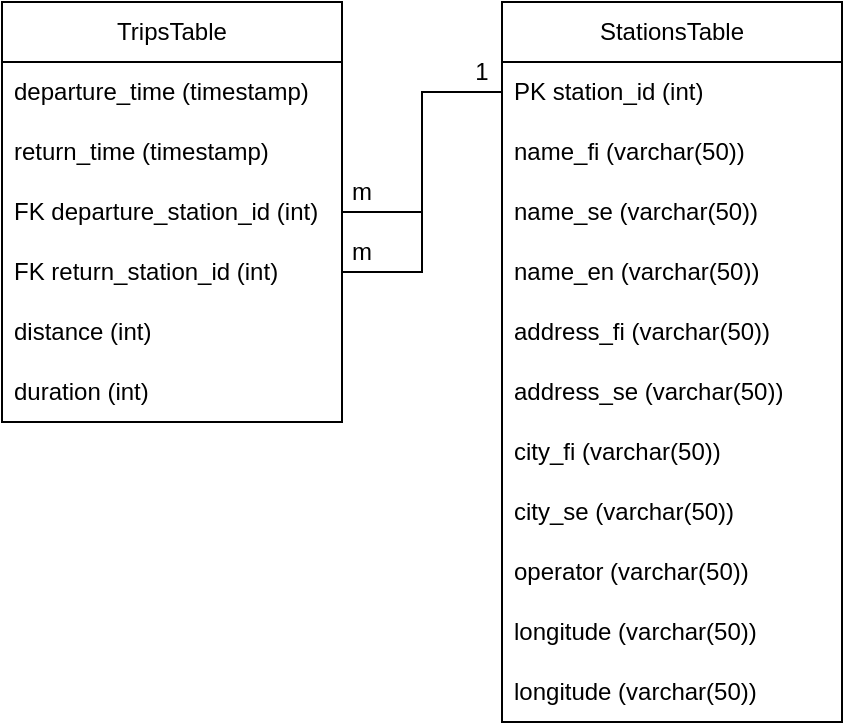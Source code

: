 <mxfile version="20.6.2" type="device"><diagram name="Page-1" id="2ca16b54-16f6-2749-3443-fa8db7711227"><mxGraphModel dx="624" dy="890" grid="1" gridSize="10" guides="1" tooltips="1" connect="1" arrows="1" fold="1" page="1" pageScale="1" pageWidth="1100" pageHeight="850" background="none" math="0" shadow="0"><root><mxCell id="0"/><mxCell id="1" parent="0"/><mxCell id="u5-ggm0YctupBtQH9axP-1" value="TripsTable" style="swimlane;fontStyle=0;childLayout=stackLayout;horizontal=1;startSize=30;horizontalStack=0;resizeParent=1;resizeParentMax=0;resizeLast=0;collapsible=1;marginBottom=0;whiteSpace=wrap;html=1;" vertex="1" parent="1"><mxGeometry x="410" y="100" width="170" height="210" as="geometry"/></mxCell><mxCell id="u5-ggm0YctupBtQH9axP-3" value="departure_time (timestamp)" style="text;strokeColor=none;fillColor=none;align=left;verticalAlign=middle;spacingLeft=4;spacingRight=4;overflow=hidden;points=[[0,0.5],[1,0.5]];portConstraint=eastwest;rotatable=0;whiteSpace=wrap;html=1;" vertex="1" parent="u5-ggm0YctupBtQH9axP-1"><mxGeometry y="30" width="170" height="30" as="geometry"/></mxCell><mxCell id="u5-ggm0YctupBtQH9axP-4" value="return_time (timestamp)" style="text;strokeColor=none;fillColor=none;align=left;verticalAlign=middle;spacingLeft=4;spacingRight=4;overflow=hidden;points=[[0,0.5],[1,0.5]];portConstraint=eastwest;rotatable=0;whiteSpace=wrap;html=1;" vertex="1" parent="u5-ggm0YctupBtQH9axP-1"><mxGeometry y="60" width="170" height="30" as="geometry"/></mxCell><mxCell id="u5-ggm0YctupBtQH9axP-5" value="FK departure_station_id (int)" style="text;strokeColor=none;fillColor=none;align=left;verticalAlign=middle;spacingLeft=4;spacingRight=4;overflow=hidden;points=[[0,0.5],[1,0.5]];portConstraint=eastwest;rotatable=0;whiteSpace=wrap;html=1;" vertex="1" parent="u5-ggm0YctupBtQH9axP-1"><mxGeometry y="90" width="170" height="30" as="geometry"/></mxCell><mxCell id="u5-ggm0YctupBtQH9axP-6" value="FK return_station_id (int)" style="text;strokeColor=none;fillColor=none;align=left;verticalAlign=middle;spacingLeft=4;spacingRight=4;overflow=hidden;points=[[0,0.5],[1,0.5]];portConstraint=eastwest;rotatable=0;whiteSpace=wrap;html=1;" vertex="1" parent="u5-ggm0YctupBtQH9axP-1"><mxGeometry y="120" width="170" height="30" as="geometry"/></mxCell><mxCell id="u5-ggm0YctupBtQH9axP-7" value="distance (int)" style="text;strokeColor=none;fillColor=none;align=left;verticalAlign=middle;spacingLeft=4;spacingRight=4;overflow=hidden;points=[[0,0.5],[1,0.5]];portConstraint=eastwest;rotatable=0;whiteSpace=wrap;html=1;" vertex="1" parent="u5-ggm0YctupBtQH9axP-1"><mxGeometry y="150" width="170" height="30" as="geometry"/></mxCell><mxCell id="u5-ggm0YctupBtQH9axP-8" value="duration (int)" style="text;strokeColor=none;fillColor=none;align=left;verticalAlign=middle;spacingLeft=4;spacingRight=4;overflow=hidden;points=[[0,0.5],[1,0.5]];portConstraint=eastwest;rotatable=0;whiteSpace=wrap;html=1;" vertex="1" parent="u5-ggm0YctupBtQH9axP-1"><mxGeometry y="180" width="170" height="30" as="geometry"/></mxCell><mxCell id="u5-ggm0YctupBtQH9axP-10" value="StationsTable" style="swimlane;fontStyle=0;childLayout=stackLayout;horizontal=1;startSize=30;horizontalStack=0;resizeParent=1;resizeParentMax=0;resizeLast=0;collapsible=1;marginBottom=0;whiteSpace=wrap;html=1;" vertex="1" parent="1"><mxGeometry x="660" y="100" width="170" height="360" as="geometry"/></mxCell><mxCell id="u5-ggm0YctupBtQH9axP-11" value="PK station_id (int)" style="text;strokeColor=none;fillColor=none;align=left;verticalAlign=middle;spacingLeft=4;spacingRight=4;overflow=hidden;points=[[0,0.5],[1,0.5]];portConstraint=eastwest;rotatable=0;whiteSpace=wrap;html=1;" vertex="1" parent="u5-ggm0YctupBtQH9axP-10"><mxGeometry y="30" width="170" height="30" as="geometry"/></mxCell><mxCell id="u5-ggm0YctupBtQH9axP-12" value="name_fi (varchar(50))" style="text;strokeColor=none;fillColor=none;align=left;verticalAlign=middle;spacingLeft=4;spacingRight=4;overflow=hidden;points=[[0,0.5],[1,0.5]];portConstraint=eastwest;rotatable=0;whiteSpace=wrap;html=1;" vertex="1" parent="u5-ggm0YctupBtQH9axP-10"><mxGeometry y="60" width="170" height="30" as="geometry"/></mxCell><mxCell id="u5-ggm0YctupBtQH9axP-13" value="name_se (varchar(50))" style="text;strokeColor=none;fillColor=none;align=left;verticalAlign=middle;spacingLeft=4;spacingRight=4;overflow=hidden;points=[[0,0.5],[1,0.5]];portConstraint=eastwest;rotatable=0;whiteSpace=wrap;html=1;" vertex="1" parent="u5-ggm0YctupBtQH9axP-10"><mxGeometry y="90" width="170" height="30" as="geometry"/></mxCell><mxCell id="u5-ggm0YctupBtQH9axP-15" value="name_en (varchar(50))" style="text;strokeColor=none;fillColor=none;align=left;verticalAlign=middle;spacingLeft=4;spacingRight=4;overflow=hidden;points=[[0,0.5],[1,0.5]];portConstraint=eastwest;rotatable=0;whiteSpace=wrap;html=1;" vertex="1" parent="u5-ggm0YctupBtQH9axP-10"><mxGeometry y="120" width="170" height="30" as="geometry"/></mxCell><mxCell id="u5-ggm0YctupBtQH9axP-16" value="address_fi (varchar(50))" style="text;strokeColor=none;fillColor=none;align=left;verticalAlign=middle;spacingLeft=4;spacingRight=4;overflow=hidden;points=[[0,0.5],[1,0.5]];portConstraint=eastwest;rotatable=0;whiteSpace=wrap;html=1;" vertex="1" parent="u5-ggm0YctupBtQH9axP-10"><mxGeometry y="150" width="170" height="30" as="geometry"/></mxCell><mxCell id="u5-ggm0YctupBtQH9axP-17" value="address_se (varchar(50))" style="text;strokeColor=none;fillColor=none;align=left;verticalAlign=middle;spacingLeft=4;spacingRight=4;overflow=hidden;points=[[0,0.5],[1,0.5]];portConstraint=eastwest;rotatable=0;whiteSpace=wrap;html=1;" vertex="1" parent="u5-ggm0YctupBtQH9axP-10"><mxGeometry y="180" width="170" height="30" as="geometry"/></mxCell><mxCell id="u5-ggm0YctupBtQH9axP-23" value="city_fi (varchar(50))" style="text;strokeColor=none;fillColor=none;align=left;verticalAlign=middle;spacingLeft=4;spacingRight=4;overflow=hidden;points=[[0,0.5],[1,0.5]];portConstraint=eastwest;rotatable=0;whiteSpace=wrap;html=1;" vertex="1" parent="u5-ggm0YctupBtQH9axP-10"><mxGeometry y="210" width="170" height="30" as="geometry"/></mxCell><mxCell id="u5-ggm0YctupBtQH9axP-24" value="city_se (varchar(50))" style="text;strokeColor=none;fillColor=none;align=left;verticalAlign=middle;spacingLeft=4;spacingRight=4;overflow=hidden;points=[[0,0.5],[1,0.5]];portConstraint=eastwest;rotatable=0;whiteSpace=wrap;html=1;" vertex="1" parent="u5-ggm0YctupBtQH9axP-10"><mxGeometry y="240" width="170" height="30" as="geometry"/></mxCell><mxCell id="u5-ggm0YctupBtQH9axP-25" value="operator (varchar(50))" style="text;strokeColor=none;fillColor=none;align=left;verticalAlign=middle;spacingLeft=4;spacingRight=4;overflow=hidden;points=[[0,0.5],[1,0.5]];portConstraint=eastwest;rotatable=0;whiteSpace=wrap;html=1;" vertex="1" parent="u5-ggm0YctupBtQH9axP-10"><mxGeometry y="270" width="170" height="30" as="geometry"/></mxCell><mxCell id="u5-ggm0YctupBtQH9axP-26" value="longitude (varchar(50))" style="text;strokeColor=none;fillColor=none;align=left;verticalAlign=middle;spacingLeft=4;spacingRight=4;overflow=hidden;points=[[0,0.5],[1,0.5]];portConstraint=eastwest;rotatable=0;whiteSpace=wrap;html=1;" vertex="1" parent="u5-ggm0YctupBtQH9axP-10"><mxGeometry y="300" width="170" height="30" as="geometry"/></mxCell><mxCell id="u5-ggm0YctupBtQH9axP-27" value="longitude (varchar(50))" style="text;strokeColor=none;fillColor=none;align=left;verticalAlign=middle;spacingLeft=4;spacingRight=4;overflow=hidden;points=[[0,0.5],[1,0.5]];portConstraint=eastwest;rotatable=0;whiteSpace=wrap;html=1;" vertex="1" parent="u5-ggm0YctupBtQH9axP-10"><mxGeometry y="330" width="170" height="30" as="geometry"/></mxCell><mxCell id="u5-ggm0YctupBtQH9axP-18" style="edgeStyle=orthogonalEdgeStyle;rounded=0;orthogonalLoop=1;jettySize=auto;html=1;entryX=0;entryY=0.5;entryDx=0;entryDy=0;endArrow=none;endFill=0;" edge="1" parent="1" source="u5-ggm0YctupBtQH9axP-5" target="u5-ggm0YctupBtQH9axP-11"><mxGeometry relative="1" as="geometry"/></mxCell><mxCell id="u5-ggm0YctupBtQH9axP-19" style="edgeStyle=orthogonalEdgeStyle;rounded=0;orthogonalLoop=1;jettySize=auto;html=1;entryX=0;entryY=0.5;entryDx=0;entryDy=0;endArrow=none;endFill=0;" edge="1" parent="1" source="u5-ggm0YctupBtQH9axP-6" target="u5-ggm0YctupBtQH9axP-11"><mxGeometry relative="1" as="geometry"/></mxCell><mxCell id="u5-ggm0YctupBtQH9axP-20" value="m" style="text;html=1;strokeColor=none;fillColor=none;align=center;verticalAlign=middle;whiteSpace=wrap;rounded=0;" vertex="1" parent="1"><mxGeometry x="560" y="210" width="60" height="30" as="geometry"/></mxCell><mxCell id="u5-ggm0YctupBtQH9axP-21" value="m" style="text;html=1;strokeColor=none;fillColor=none;align=center;verticalAlign=middle;whiteSpace=wrap;rounded=0;" vertex="1" parent="1"><mxGeometry x="560" y="180" width="60" height="30" as="geometry"/></mxCell><mxCell id="u5-ggm0YctupBtQH9axP-22" value="1" style="text;html=1;strokeColor=none;fillColor=none;align=center;verticalAlign=middle;whiteSpace=wrap;rounded=0;" vertex="1" parent="1"><mxGeometry x="620" y="120" width="60" height="30" as="geometry"/></mxCell></root></mxGraphModel></diagram></mxfile>